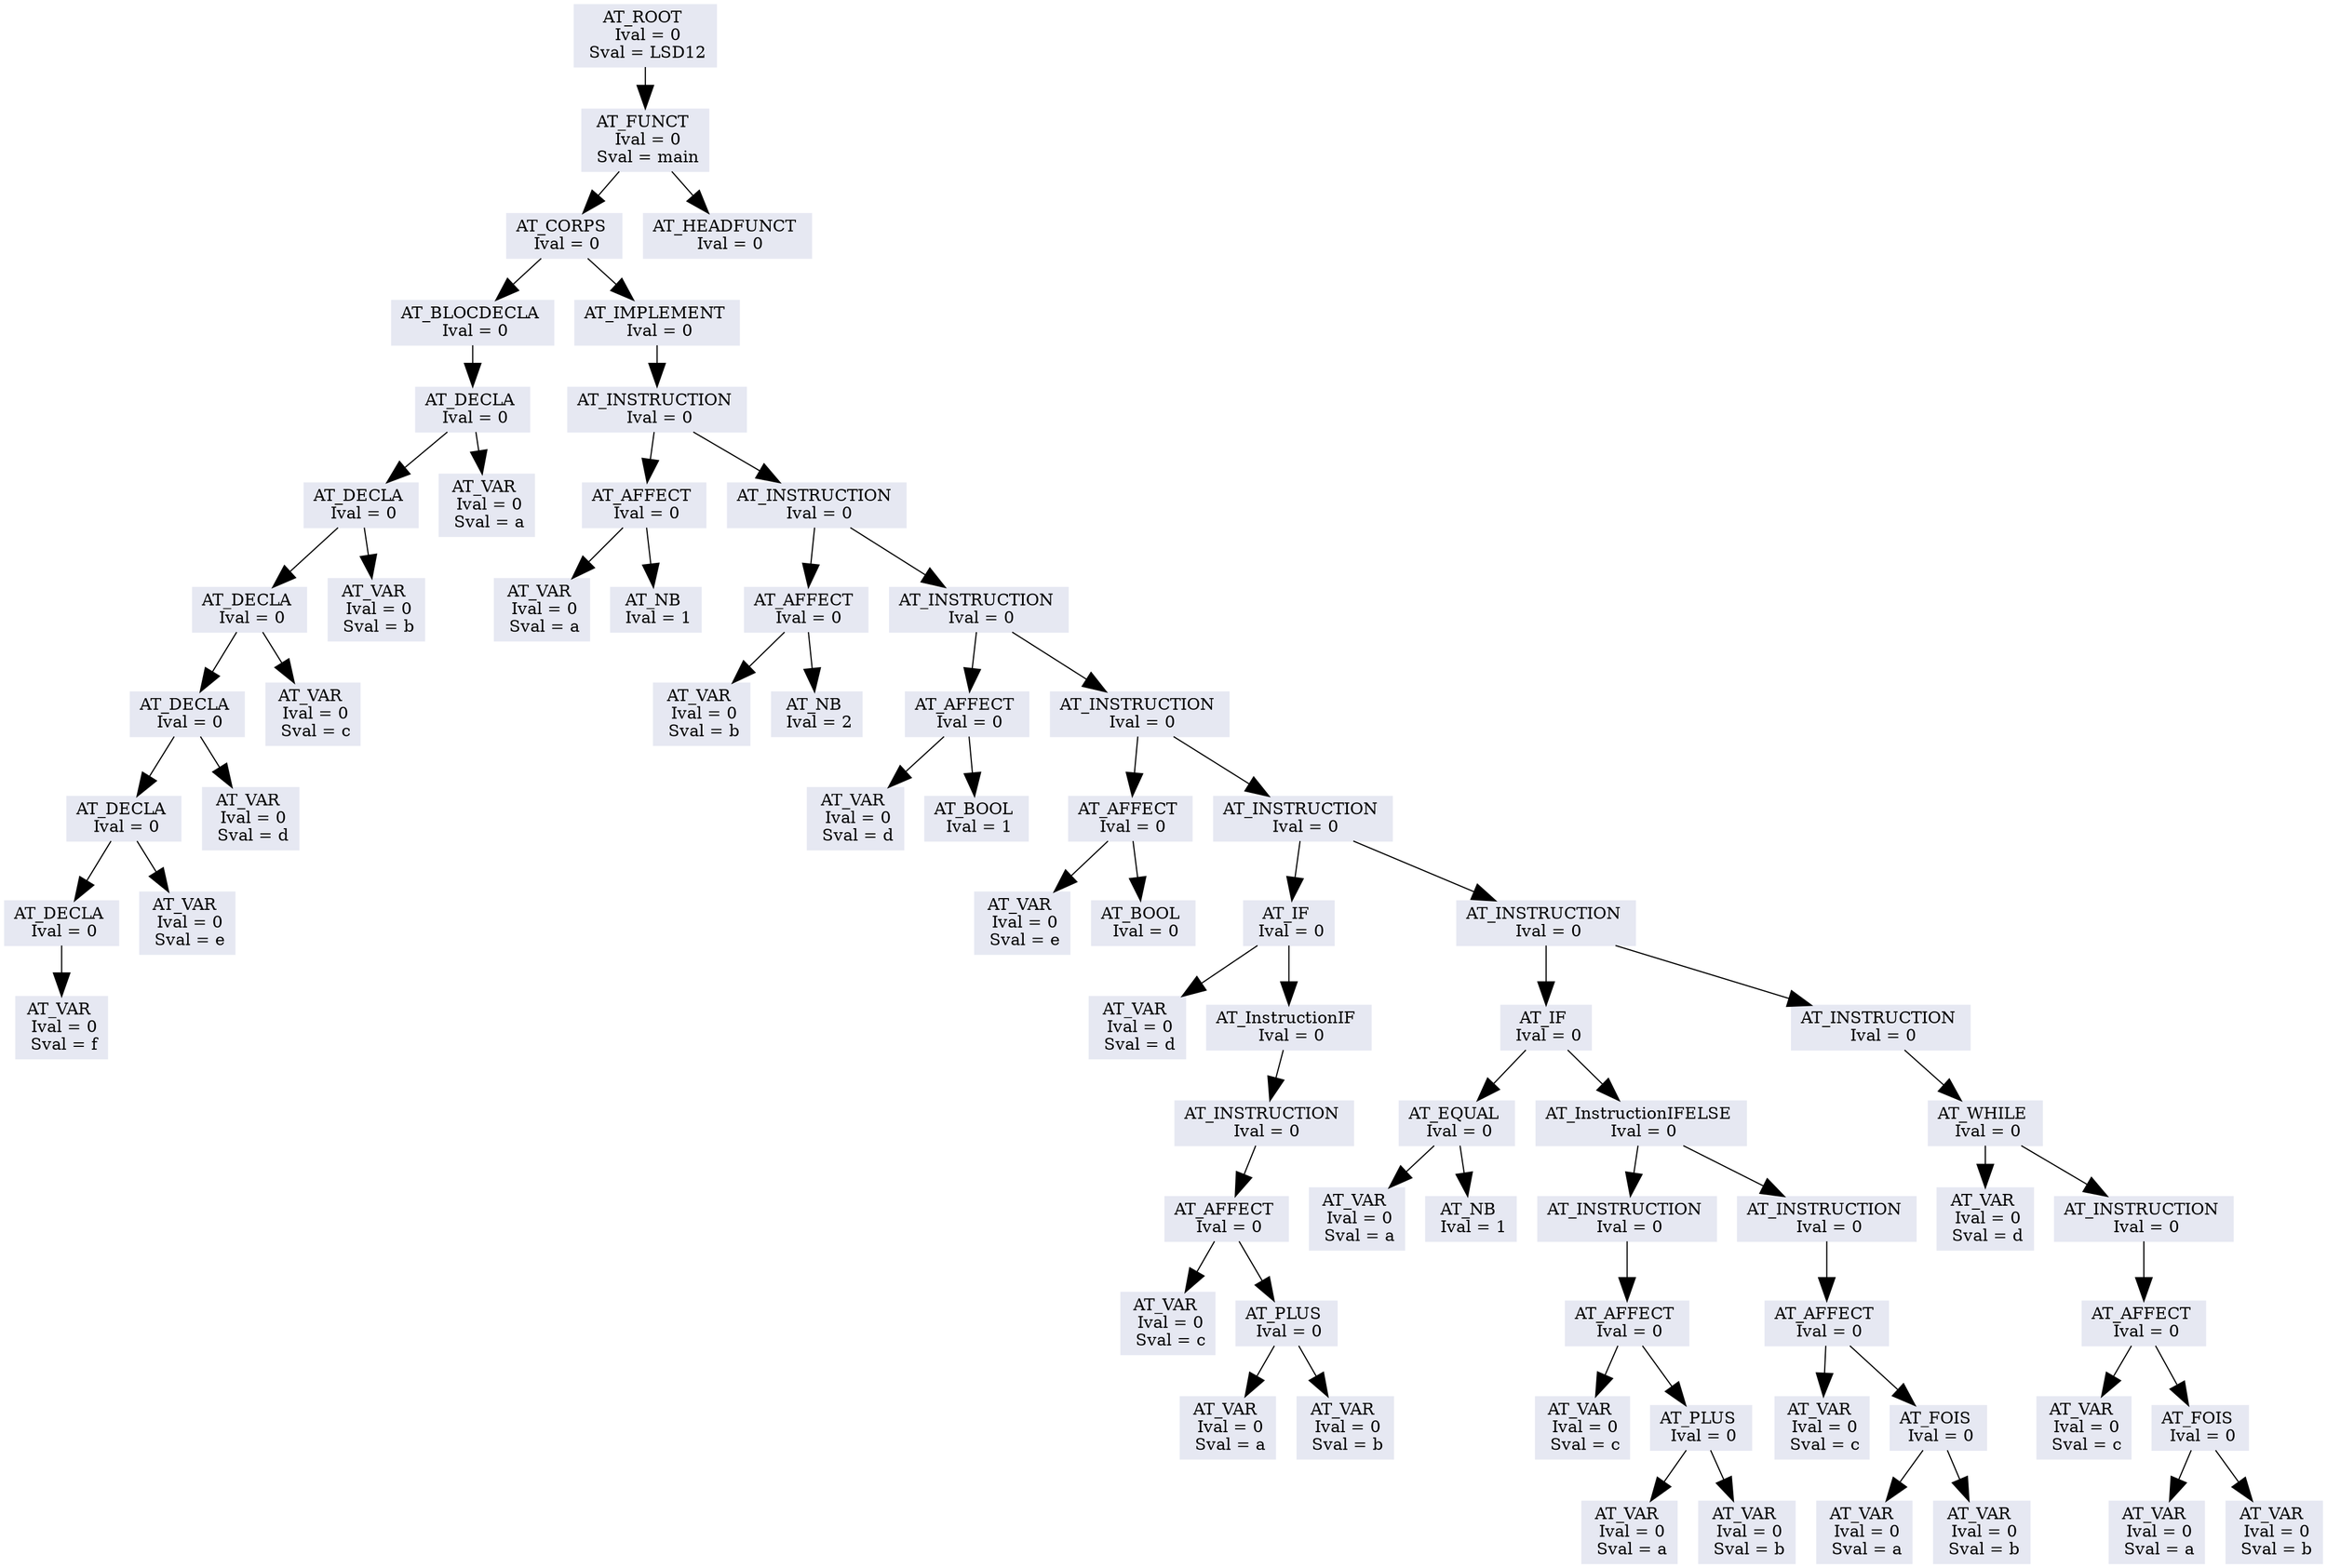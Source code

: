 //dot -Tjpg -oArbreGraph.jpg ArbreGraph.dot
digraph LSD12{
	bgcolor=white
	node [color="#9DACBF", fontcolor="#000000", style=filled];
	edge [arrowsize=2, color="#000000"];

// A remplacer avec ce qu'il y a entre ";*** BEGIN printTreeGraphViz(..) +locations ***" et ";*** END printTreeGraphViz(..) +locations ***"

"0x8b5cac8";
"0x8b5cac8"[shape=box, color="#e6e8f2", fontcolor="#000000",label="AT_ROOT \n Ival = 0\n Sval = LSD12"];
"0x8b5cac8" -> "0x8b5caa8";
"0x8b5caa8"[shape=box, color="#e6e8f2", fontcolor="#000000",label="AT_FUNCT \n Ival = 0\n Sval = main"];
"0x8b5caa8" -> "0x8b5ca88";
"0x8b5caa8" -> "0x8b5c078";
"0x8b5ca88"[shape=box, color="#e6e8f2", fontcolor="#000000",label="AT_CORPS \n Ival = 0"];
"0x8b5ca88" -> "0x8b5c278";
"0x8b5ca88" -> "0x8b5ca68";
"0x8b5c278"[shape=box, color="#e6e8f2", fontcolor="#000000",label="AT_BLOCDECLA \n Ival = 0"];
"0x8b5c278" -> "0x8b5c258";
"0x8b5c258"[shape=box, color="#e6e8f2", fontcolor="#000000",label="AT_DECLA \n Ival = 0"];
"0x8b5c258" -> "0x8b5c238";
"0x8b5c258" -> "0x8b5c0a8";
"0x8b5c238"[shape=box, color="#e6e8f2", fontcolor="#000000",label="AT_DECLA \n Ival = 0"];
"0x8b5c238" -> "0x8b5c218";
"0x8b5c238" -> "0x8b5c0d8";
"0x8b5c218"[shape=box, color="#e6e8f2", fontcolor="#000000",label="AT_DECLA \n Ival = 0"];
"0x8b5c218" -> "0x8b5c1f8";
"0x8b5c218" -> "0x8b5c108";
"0x8b5c1f8"[shape=box, color="#e6e8f2", fontcolor="#000000",label="AT_DECLA \n Ival = 0"];
"0x8b5c1f8" -> "0x8b5c1d8";
"0x8b5c1f8" -> "0x8b5c138";
"0x8b5c1d8"[shape=box, color="#e6e8f2", fontcolor="#000000",label="AT_DECLA \n Ival = 0"];
"0x8b5c1d8" -> "0x8b5c1b8";
"0x8b5c1d8" -> "0x8b5c168";
"0x8b5c1b8"[shape=box, color="#e6e8f2", fontcolor="#000000",label="AT_DECLA \n Ival = 0"];
"0x8b5c1b8" -> "0x8b5c198";
"0x8b5c198"[shape=box, color="#e6e8f2", fontcolor="#000000",label="AT_VAR \n Ival = 0\n Sval = f"];
"0x8b5c168"[shape=box, color="#e6e8f2", fontcolor="#000000",label="AT_VAR \n Ival = 0\n Sval = e"];
"0x8b5c138"[shape=box, color="#e6e8f2", fontcolor="#000000",label="AT_VAR \n Ival = 0\n Sval = d"];
"0x8b5c108"[shape=box, color="#e6e8f2", fontcolor="#000000",label="AT_VAR \n Ival = 0\n Sval = c"];
"0x8b5c0d8"[shape=box, color="#e6e8f2", fontcolor="#000000",label="AT_VAR \n Ival = 0\n Sval = b"];
"0x8b5c0a8"[shape=box, color="#e6e8f2", fontcolor="#000000",label="AT_VAR \n Ival = 0\n Sval = a"];
"0x8b5ca68"[shape=box, color="#e6e8f2", fontcolor="#000000",label="AT_IMPLEMENT \n Ival = 0"];
"0x8b5ca68" -> "0x8b5ca48";
"0x8b5ca48"[shape=box, color="#e6e8f2", fontcolor="#000000",label="AT_INSTRUCTION \n Ival = 0"];
"0x8b5ca48" -> "0x8b5c2e8";
"0x8b5ca48" -> "0x8b5ca28";
"0x8b5c2e8"[shape=box, color="#e6e8f2", fontcolor="#000000",label="AT_AFFECT \n Ival = 0"];
"0x8b5c2e8" -> "0x8b5c2a8";
"0x8b5c2e8" -> "0x8b5c2c8";
"0x8b5c2a8"[shape=box, color="#e6e8f2", fontcolor="#000000",label="AT_VAR \n Ival = 0\n Sval = a"];
"0x8b5c2c8"[shape=box, color="#e6e8f2", fontcolor="#000000",label="AT_NB \n Ival = 1"];
"0x8b5ca28"[shape=box, color="#e6e8f2", fontcolor="#000000",label="AT_INSTRUCTION \n Ival = 0"];
"0x8b5ca28" -> "0x8b5c358";
"0x8b5ca28" -> "0x8b5ca08";
"0x8b5c358"[shape=box, color="#e6e8f2", fontcolor="#000000",label="AT_AFFECT \n Ival = 0"];
"0x8b5c358" -> "0x8b5c318";
"0x8b5c358" -> "0x8b5c338";
"0x8b5c318"[shape=box, color="#e6e8f2", fontcolor="#000000",label="AT_VAR \n Ival = 0\n Sval = b"];
"0x8b5c338"[shape=box, color="#e6e8f2", fontcolor="#000000",label="AT_NB \n Ival = 2"];
"0x8b5ca08"[shape=box, color="#e6e8f2", fontcolor="#000000",label="AT_INSTRUCTION \n Ival = 0"];
"0x8b5ca08" -> "0x8b5c3c8";
"0x8b5ca08" -> "0x8b5c9e8";
"0x8b5c3c8"[shape=box, color="#e6e8f2", fontcolor="#000000",label="AT_AFFECT \n Ival = 0"];
"0x8b5c3c8" -> "0x8b5c388";
"0x8b5c3c8" -> "0x8b5c3a8";
"0x8b5c388"[shape=box, color="#e6e8f2", fontcolor="#000000",label="AT_VAR \n Ival = 0\n Sval = d"];
"0x8b5c3a8"[shape=box, color="#e6e8f2", fontcolor="#000000",label="AT_BOOL \n Ival = 1"];
"0x8b5c9e8"[shape=box, color="#e6e8f2", fontcolor="#000000",label="AT_INSTRUCTION \n Ival = 0"];
"0x8b5c9e8" -> "0x8b5c438";
"0x8b5c9e8" -> "0x8b5c9c8";
"0x8b5c438"[shape=box, color="#e6e8f2", fontcolor="#000000",label="AT_AFFECT \n Ival = 0"];
"0x8b5c438" -> "0x8b5c3f8";
"0x8b5c438" -> "0x8b5c418";
"0x8b5c3f8"[shape=box, color="#e6e8f2", fontcolor="#000000",label="AT_VAR \n Ival = 0\n Sval = e"];
"0x8b5c418"[shape=box, color="#e6e8f2", fontcolor="#000000",label="AT_BOOL \n Ival = 0"];
"0x8b5c9c8"[shape=box, color="#e6e8f2", fontcolor="#000000",label="AT_INSTRUCTION \n Ival = 0"];
"0x8b5c9c8" -> "0x8b5c598";
"0x8b5c9c8" -> "0x8b5c9a8";
"0x8b5c598"[shape=box, color="#e6e8f2", fontcolor="#000000",label="AT_IF \n Ival = 0"];
"0x8b5c598" -> "0x8b5c468";
"0x8b5c598" -> "0x8b5c578";
"0x8b5c468"[shape=box, color="#e6e8f2", fontcolor="#000000",label="AT_VAR \n Ival = 0\n Sval = d"];
"0x8b5c578"[shape=box, color="#e6e8f2", fontcolor="#000000",label="AT_InstructionIF \n Ival = 0"];
"0x8b5c578" -> "0x8b5c558";
"0x8b5c558"[shape=box, color="#e6e8f2", fontcolor="#000000",label="AT_INSTRUCTION \n Ival = 0"];
"0x8b5c558" -> "0x8b5c538";
"0x8b5c538"[shape=box, color="#e6e8f2", fontcolor="#000000",label="AT_AFFECT \n Ival = 0"];
"0x8b5c538" -> "0x8b5c498";
"0x8b5c538" -> "0x8b5c518";
"0x8b5c498"[shape=box, color="#e6e8f2", fontcolor="#000000",label="AT_VAR \n Ival = 0\n Sval = c"];
"0x8b5c518"[shape=box, color="#e6e8f2", fontcolor="#000000",label="AT_PLUS \n Ival = 0"];
"0x8b5c518" -> "0x8b5c4c8";
"0x8b5c518" -> "0x8b5c4f8";
"0x8b5c4c8"[shape=box, color="#e6e8f2", fontcolor="#000000",label="AT_VAR \n Ival = 0\n Sval = a"];
"0x8b5c4f8"[shape=box, color="#e6e8f2", fontcolor="#000000",label="AT_VAR \n Ival = 0\n Sval = b"];
"0x8b5c9a8"[shape=box, color="#e6e8f2", fontcolor="#000000",label="AT_INSTRUCTION \n Ival = 0"];
"0x8b5c9a8" -> "0x8b5c828";
"0x8b5c9a8" -> "0x8b5c988";
"0x8b5c828"[shape=box, color="#e6e8f2", fontcolor="#000000",label="AT_IF \n Ival = 0"];
"0x8b5c828" -> "0x8b5c608";
"0x8b5c828" -> "0x8b5c808";
"0x8b5c608"[shape=box, color="#e6e8f2", fontcolor="#000000",label="AT_EQUAL \n Ival = 0"];
"0x8b5c608" -> "0x8b5c5c8";
"0x8b5c608" -> "0x8b5c5e8";
"0x8b5c5c8"[shape=box, color="#e6e8f2", fontcolor="#000000",label="AT_VAR \n Ival = 0\n Sval = a"];
"0x8b5c5e8"[shape=box, color="#e6e8f2", fontcolor="#000000",label="AT_NB \n Ival = 1"];
"0x8b5c808"[shape=box, color="#e6e8f2", fontcolor="#000000",label="AT_InstructionIFELSE \n Ival = 0"];
"0x8b5c808" -> "0x8b5c6f8";
"0x8b5c808" -> "0x8b5c7e8";
"0x8b5c6f8"[shape=box, color="#e6e8f2", fontcolor="#000000",label="AT_INSTRUCTION \n Ival = 0"];
"0x8b5c6f8" -> "0x8b5c6d8";
"0x8b5c6d8"[shape=box, color="#e6e8f2", fontcolor="#000000",label="AT_AFFECT \n Ival = 0"];
"0x8b5c6d8" -> "0x8b5c638";
"0x8b5c6d8" -> "0x8b5c6b8";
"0x8b5c638"[shape=box, color="#e6e8f2", fontcolor="#000000",label="AT_VAR \n Ival = 0\n Sval = c"];
"0x8b5c6b8"[shape=box, color="#e6e8f2", fontcolor="#000000",label="AT_PLUS \n Ival = 0"];
"0x8b5c6b8" -> "0x8b5c668";
"0x8b5c6b8" -> "0x8b5c698";
"0x8b5c668"[shape=box, color="#e6e8f2", fontcolor="#000000",label="AT_VAR \n Ival = 0\n Sval = a"];
"0x8b5c698"[shape=box, color="#e6e8f2", fontcolor="#000000",label="AT_VAR \n Ival = 0\n Sval = b"];
"0x8b5c7e8"[shape=box, color="#e6e8f2", fontcolor="#000000",label="AT_INSTRUCTION \n Ival = 0"];
"0x8b5c7e8" -> "0x8b5c7c8";
"0x8b5c7c8"[shape=box, color="#e6e8f2", fontcolor="#000000",label="AT_AFFECT \n Ival = 0"];
"0x8b5c7c8" -> "0x8b5c728";
"0x8b5c7c8" -> "0x8b5c7a8";
"0x8b5c728"[shape=box, color="#e6e8f2", fontcolor="#000000",label="AT_VAR \n Ival = 0\n Sval = c"];
"0x8b5c7a8"[shape=box, color="#e6e8f2", fontcolor="#000000",label="AT_FOIS \n Ival = 0"];
"0x8b5c7a8" -> "0x8b5c758";
"0x8b5c7a8" -> "0x8b5c788";
"0x8b5c758"[shape=box, color="#e6e8f2", fontcolor="#000000",label="AT_VAR \n Ival = 0\n Sval = a"];
"0x8b5c788"[shape=box, color="#e6e8f2", fontcolor="#000000",label="AT_VAR \n Ival = 0\n Sval = b"];
"0x8b5c988"[shape=box, color="#e6e8f2", fontcolor="#000000",label="AT_INSTRUCTION \n Ival = 0"];
"0x8b5c988" -> "0x8b5c968";
"0x8b5c968"[shape=box, color="#e6e8f2", fontcolor="#000000",label="AT_WHILE \n Ival = 0"];
"0x8b5c968" -> "0x8b5c858";
"0x8b5c968" -> "0x8b5c948";
"0x8b5c858"[shape=box, color="#e6e8f2", fontcolor="#000000",label="AT_VAR \n Ival = 0\n Sval = d"];
"0x8b5c948"[shape=box, color="#e6e8f2", fontcolor="#000000",label="AT_INSTRUCTION \n Ival = 0"];
"0x8b5c948" -> "0x8b5c928";
"0x8b5c928"[shape=box, color="#e6e8f2", fontcolor="#000000",label="AT_AFFECT \n Ival = 0"];
"0x8b5c928" -> "0x8b5c888";
"0x8b5c928" -> "0x8b5c908";
"0x8b5c888"[shape=box, color="#e6e8f2", fontcolor="#000000",label="AT_VAR \n Ival = 0\n Sval = c"];
"0x8b5c908"[shape=box, color="#e6e8f2", fontcolor="#000000",label="AT_FOIS \n Ival = 0"];
"0x8b5c908" -> "0x8b5c8b8";
"0x8b5c908" -> "0x8b5c8e8";
"0x8b5c8b8"[shape=box, color="#e6e8f2", fontcolor="#000000",label="AT_VAR \n Ival = 0\n Sval = a"];
"0x8b5c8e8"[shape=box, color="#e6e8f2", fontcolor="#000000",label="AT_VAR \n Ival = 0\n Sval = b"];
"0x8b5c078"[shape=box, color="#e6e8f2", fontcolor="#000000",label="AT_HEADFUNCT \n Ival = 0"];

}
